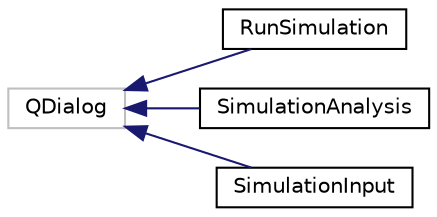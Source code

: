 digraph "Graphical Class Hierarchy"
{
 // LATEX_PDF_SIZE
  edge [fontname="Helvetica",fontsize="10",labelfontname="Helvetica",labelfontsize="10"];
  node [fontname="Helvetica",fontsize="10",shape=record];
  rankdir="LR";
  Node22 [label="QDialog",height=0.2,width=0.4,color="grey75", fillcolor="white", style="filled",tooltip=" "];
  Node22 -> Node0 [dir="back",color="midnightblue",fontsize="10",style="solid",fontname="Helvetica"];
  Node0 [label="RunSimulation",height=0.2,width=0.4,color="black", fillcolor="white", style="filled",URL="$class_run_simulation.html",tooltip=" "];
  Node22 -> Node24 [dir="back",color="midnightblue",fontsize="10",style="solid",fontname="Helvetica"];
  Node24 [label="SimulationAnalysis",height=0.2,width=0.4,color="black", fillcolor="white", style="filled",URL="$class_simulation_analysis.html",tooltip=" "];
  Node22 -> Node25 [dir="back",color="midnightblue",fontsize="10",style="solid",fontname="Helvetica"];
  Node25 [label="SimulationInput",height=0.2,width=0.4,color="black", fillcolor="white", style="filled",URL="$class_simulation_input.html",tooltip=" "];
}
